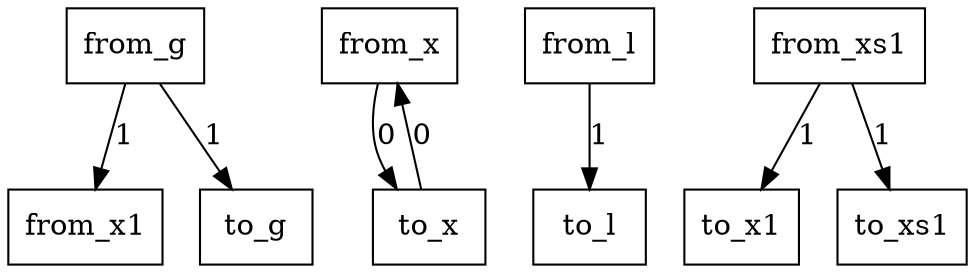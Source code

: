 digraph {
    graph [rankdir=TB
          ,bgcolor=transparent];
    node [shape=box
         ,fillcolor=white
         ,style=filled];
    0 [label=<from_x1>];
    1 [label=<from_x>];
    2 [label=<from_l>];
    3 [label=<from_xs1>];
    4 [label=<from_g>];
    5 [label=<to_x1>];
    6 [label=<to_x>];
    7 [label=<to_l>];
    8 [label=<to_xs1>];
    9 [label=<to_g>];
    1 -> 6 [label=0];
    2 -> 7 [label=1];
    3 -> 5 [label=1];
    3 -> 8 [label=1];
    4 -> 0 [label=1];
    4 -> 9 [label=1];
    6 -> 1 [label=0];
}
